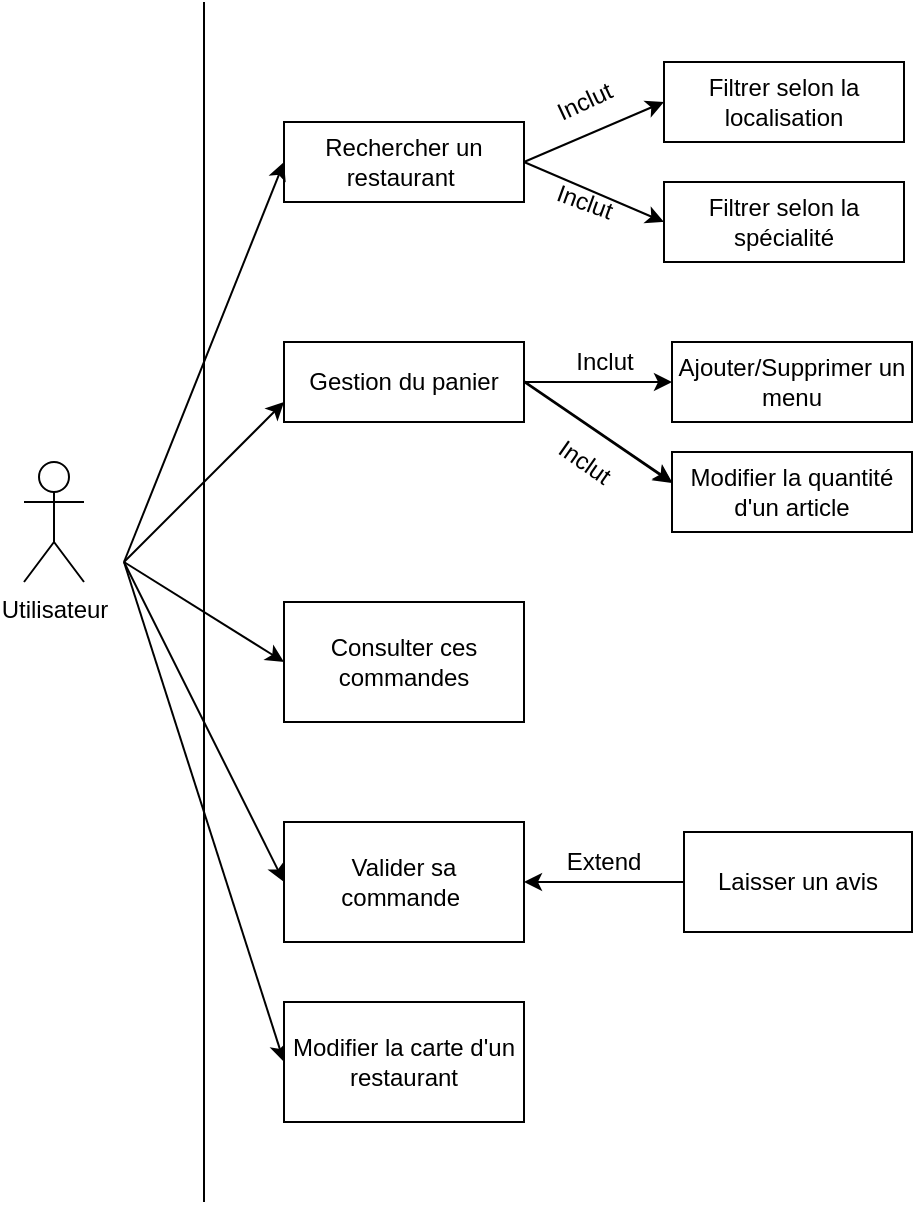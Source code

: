 <mxfile>
    <diagram id="kLDeTscSKIG2q7LJa7Dl" name="Page-1">
        <mxGraphModel dx="642" dy="541" grid="1" gridSize="10" guides="1" tooltips="1" connect="1" arrows="1" fold="1" page="1" pageScale="1" pageWidth="827" pageHeight="1169" math="0" shadow="0">
            <root>
                <mxCell id="0"/>
                <mxCell id="1" parent="0"/>
                <mxCell id="2" value="Rechercher un restaurant&amp;nbsp;" style="rounded=0;whiteSpace=wrap;html=1;" parent="1" vertex="1">
                    <mxGeometry x="160" y="60" width="120" height="40" as="geometry"/>
                </mxCell>
                <mxCell id="3" value="Utilisateur" style="shape=umlActor;verticalLabelPosition=bottom;verticalAlign=top;html=1;outlineConnect=0;" parent="1" vertex="1">
                    <mxGeometry x="30" y="230" width="30" height="60" as="geometry"/>
                </mxCell>
                <mxCell id="4" value="" style="endArrow=none;html=1;" parent="1" edge="1">
                    <mxGeometry width="50" height="50" relative="1" as="geometry">
                        <mxPoint x="120" y="600" as="sourcePoint"/>
                        <mxPoint x="120" as="targetPoint"/>
                    </mxGeometry>
                </mxCell>
                <mxCell id="6" value="" style="endArrow=classic;html=1;entryX=0;entryY=0.5;entryDx=0;entryDy=0;" parent="1" target="2" edge="1">
                    <mxGeometry width="50" height="50" relative="1" as="geometry">
                        <mxPoint x="80" y="280" as="sourcePoint"/>
                        <mxPoint x="360" y="190" as="targetPoint"/>
                        <Array as="points"/>
                    </mxGeometry>
                </mxCell>
                <mxCell id="8" value="" style="endArrow=classic;html=1;" parent="1" edge="1">
                    <mxGeometry width="50" height="50" relative="1" as="geometry">
                        <mxPoint x="80" y="280" as="sourcePoint"/>
                        <mxPoint x="160" y="200" as="targetPoint"/>
                    </mxGeometry>
                </mxCell>
                <mxCell id="9" value="" style="endArrow=classic;html=1;entryX=0;entryY=0.5;entryDx=0;entryDy=0;" parent="1" target="10" edge="1">
                    <mxGeometry width="50" height="50" relative="1" as="geometry">
                        <mxPoint x="280" y="80" as="sourcePoint"/>
                        <mxPoint x="320" y="30" as="targetPoint"/>
                    </mxGeometry>
                </mxCell>
                <mxCell id="10" value="Filtrer selon la localisation" style="rounded=0;whiteSpace=wrap;html=1;" parent="1" vertex="1">
                    <mxGeometry x="350" y="30" width="120" height="40" as="geometry"/>
                </mxCell>
                <mxCell id="11" value="" style="endArrow=classic;html=1;entryX=0;entryY=0.5;entryDx=0;entryDy=0;" parent="1" target="12" edge="1">
                    <mxGeometry width="50" height="50" relative="1" as="geometry">
                        <mxPoint x="280" y="80" as="sourcePoint"/>
                        <mxPoint x="320" y="120" as="targetPoint"/>
                    </mxGeometry>
                </mxCell>
                <mxCell id="12" value="Filtrer selon la spécialité" style="rounded=0;whiteSpace=wrap;html=1;" parent="1" vertex="1">
                    <mxGeometry x="350" y="90" width="120" height="40" as="geometry"/>
                </mxCell>
                <mxCell id="13" value="Inclut" style="text;html=1;align=center;verticalAlign=middle;resizable=0;points=[];autosize=1;strokeColor=none;rotation=-25;" parent="1" vertex="1">
                    <mxGeometry x="290" y="40" width="40" height="20" as="geometry"/>
                </mxCell>
                <mxCell id="14" value="Inclut" style="text;html=1;align=center;verticalAlign=middle;resizable=0;points=[];autosize=1;strokeColor=none;rotation=20;" parent="1" vertex="1">
                    <mxGeometry x="290" y="90" width="40" height="20" as="geometry"/>
                </mxCell>
                <mxCell id="15" value="Gestion du panier" style="rounded=0;whiteSpace=wrap;html=1;" parent="1" vertex="1">
                    <mxGeometry x="160" y="170" width="120" height="40" as="geometry"/>
                </mxCell>
                <mxCell id="16" value="" style="endArrow=classic;html=1;entryX=0;entryY=0.5;entryDx=0;entryDy=0;" parent="1" target="28" edge="1">
                    <mxGeometry width="50" height="50" relative="1" as="geometry">
                        <mxPoint x="80" y="280" as="sourcePoint"/>
                        <mxPoint x="160" y="280" as="targetPoint"/>
                    </mxGeometry>
                </mxCell>
                <mxCell id="19" value="" style="endArrow=classic;html=1;entryX=0;entryY=0.5;entryDx=0;entryDy=0;" parent="1" target="20" edge="1">
                    <mxGeometry width="50" height="50" relative="1" as="geometry">
                        <mxPoint x="280" y="190" as="sourcePoint"/>
                        <mxPoint x="350" y="190" as="targetPoint"/>
                    </mxGeometry>
                </mxCell>
                <mxCell id="20" value="Ajouter/Supprimer un menu" style="rounded=0;whiteSpace=wrap;html=1;" parent="1" vertex="1">
                    <mxGeometry x="354" y="170" width="120" height="40" as="geometry"/>
                </mxCell>
                <mxCell id="22" value="" style="endArrow=classic;html=1;" parent="1" edge="1">
                    <mxGeometry width="50" height="50" relative="1" as="geometry">
                        <mxPoint x="280" y="189.5" as="sourcePoint"/>
                        <mxPoint x="354" y="240" as="targetPoint"/>
                    </mxGeometry>
                </mxCell>
                <mxCell id="23" value="Modifier la quantité d'un article" style="rounded=0;whiteSpace=wrap;html=1;" parent="1" vertex="1">
                    <mxGeometry x="354" y="225" width="120" height="40" as="geometry"/>
                </mxCell>
                <mxCell id="25" value="" style="endArrow=classic;html=1;" parent="1" edge="1">
                    <mxGeometry width="50" height="50" relative="1" as="geometry">
                        <mxPoint x="280" y="190" as="sourcePoint"/>
                        <mxPoint x="354" y="240.5" as="targetPoint"/>
                    </mxGeometry>
                </mxCell>
                <mxCell id="26" value="Inclut" style="text;html=1;align=center;verticalAlign=middle;resizable=0;points=[];autosize=1;strokeColor=none;rotation=0;" parent="1" vertex="1">
                    <mxGeometry x="300" y="170" width="40" height="20" as="geometry"/>
                </mxCell>
                <mxCell id="27" value="Inclut" style="text;html=1;align=center;verticalAlign=middle;resizable=0;points=[];autosize=1;strokeColor=none;rotation=35;" parent="1" vertex="1">
                    <mxGeometry x="290" y="220" width="40" height="20" as="geometry"/>
                </mxCell>
                <mxCell id="28" value="Consulter ces commandes" style="rounded=0;whiteSpace=wrap;html=1;" parent="1" vertex="1">
                    <mxGeometry x="160" y="300" width="120" height="60" as="geometry"/>
                </mxCell>
                <mxCell id="29" value="" style="endArrow=classic;html=1;entryX=0;entryY=0.5;entryDx=0;entryDy=0;" parent="1" target="30" edge="1">
                    <mxGeometry width="50" height="50" relative="1" as="geometry">
                        <mxPoint x="80" y="280" as="sourcePoint"/>
                        <mxPoint x="160" y="440" as="targetPoint"/>
                    </mxGeometry>
                </mxCell>
                <mxCell id="30" value="Valider sa commande&amp;nbsp;" style="rounded=0;whiteSpace=wrap;html=1;" parent="1" vertex="1">
                    <mxGeometry x="160" y="410" width="120" height="60" as="geometry"/>
                </mxCell>
                <mxCell id="32" value="" style="endArrow=classic;html=1;entryX=1;entryY=0.5;entryDx=0;entryDy=0;exitX=0;exitY=0.5;exitDx=0;exitDy=0;" edge="1" parent="1" source="33" target="30">
                    <mxGeometry width="50" height="50" relative="1" as="geometry">
                        <mxPoint x="360" y="440" as="sourcePoint"/>
                        <mxPoint x="360" y="400" as="targetPoint"/>
                    </mxGeometry>
                </mxCell>
                <mxCell id="33" value="Laisser un avis" style="rounded=0;whiteSpace=wrap;html=1;" vertex="1" parent="1">
                    <mxGeometry x="360" y="415" width="114" height="50" as="geometry"/>
                </mxCell>
                <mxCell id="34" value="Extend" style="text;html=1;strokeColor=none;fillColor=none;align=center;verticalAlign=middle;whiteSpace=wrap;rounded=0;" vertex="1" parent="1">
                    <mxGeometry x="300" y="420" width="40" height="20" as="geometry"/>
                </mxCell>
                <mxCell id="35" value="" style="endArrow=classic;html=1;entryX=0;entryY=0.5;entryDx=0;entryDy=0;" edge="1" parent="1" target="36">
                    <mxGeometry width="50" height="50" relative="1" as="geometry">
                        <mxPoint x="80" y="280" as="sourcePoint"/>
                        <mxPoint x="160" y="520" as="targetPoint"/>
                    </mxGeometry>
                </mxCell>
                <mxCell id="36" value="Modifier la carte d'un restaurant" style="rounded=0;whiteSpace=wrap;html=1;" vertex="1" parent="1">
                    <mxGeometry x="160" y="500" width="120" height="60" as="geometry"/>
                </mxCell>
            </root>
        </mxGraphModel>
    </diagram>
</mxfile>
